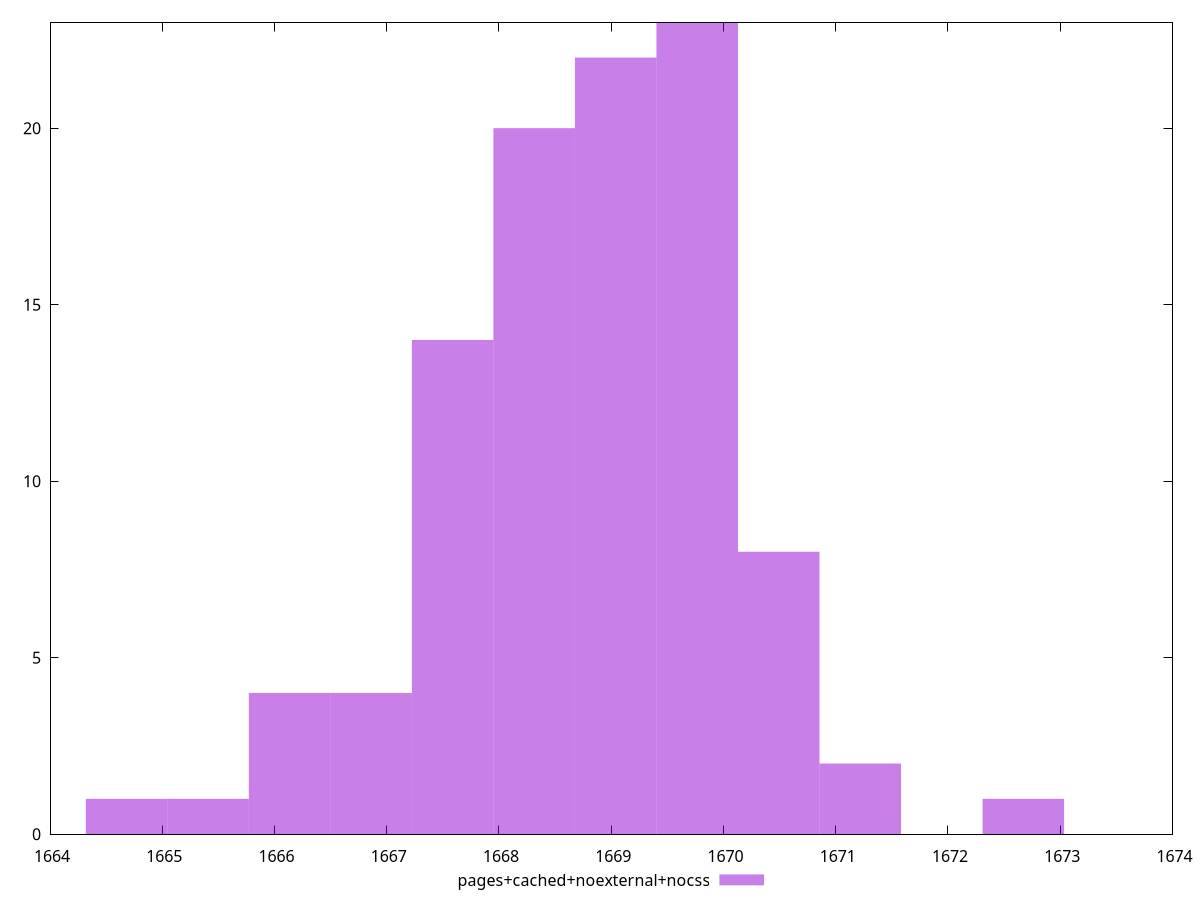 $_pagesCachedNoexternalNocss <<EOF
1669.0395740961173 22
1670.4921759882811 8
1668.3132731500355 20
1667.5869722039536 14
1669.7658750421992 23
1666.13437031179 4
1666.860671257872 4
1665.4080693657081 1
1672.6710788265268 1
1671.218476934363 2
1664.6817684196262 1
EOF
set key outside below
set terminal pngcairo
set output "report_00005_2020-11-02T22-26-11.212Z/first-contentful-paint/pages+cached+noexternal+nocss//raw_hist.png"
set yrange [0:23]
set boxwidth 0.7263009460818614
set style fill transparent solid 0.5 noborder
plot $_pagesCachedNoexternalNocss title "pages+cached+noexternal+nocss" with boxes ,
